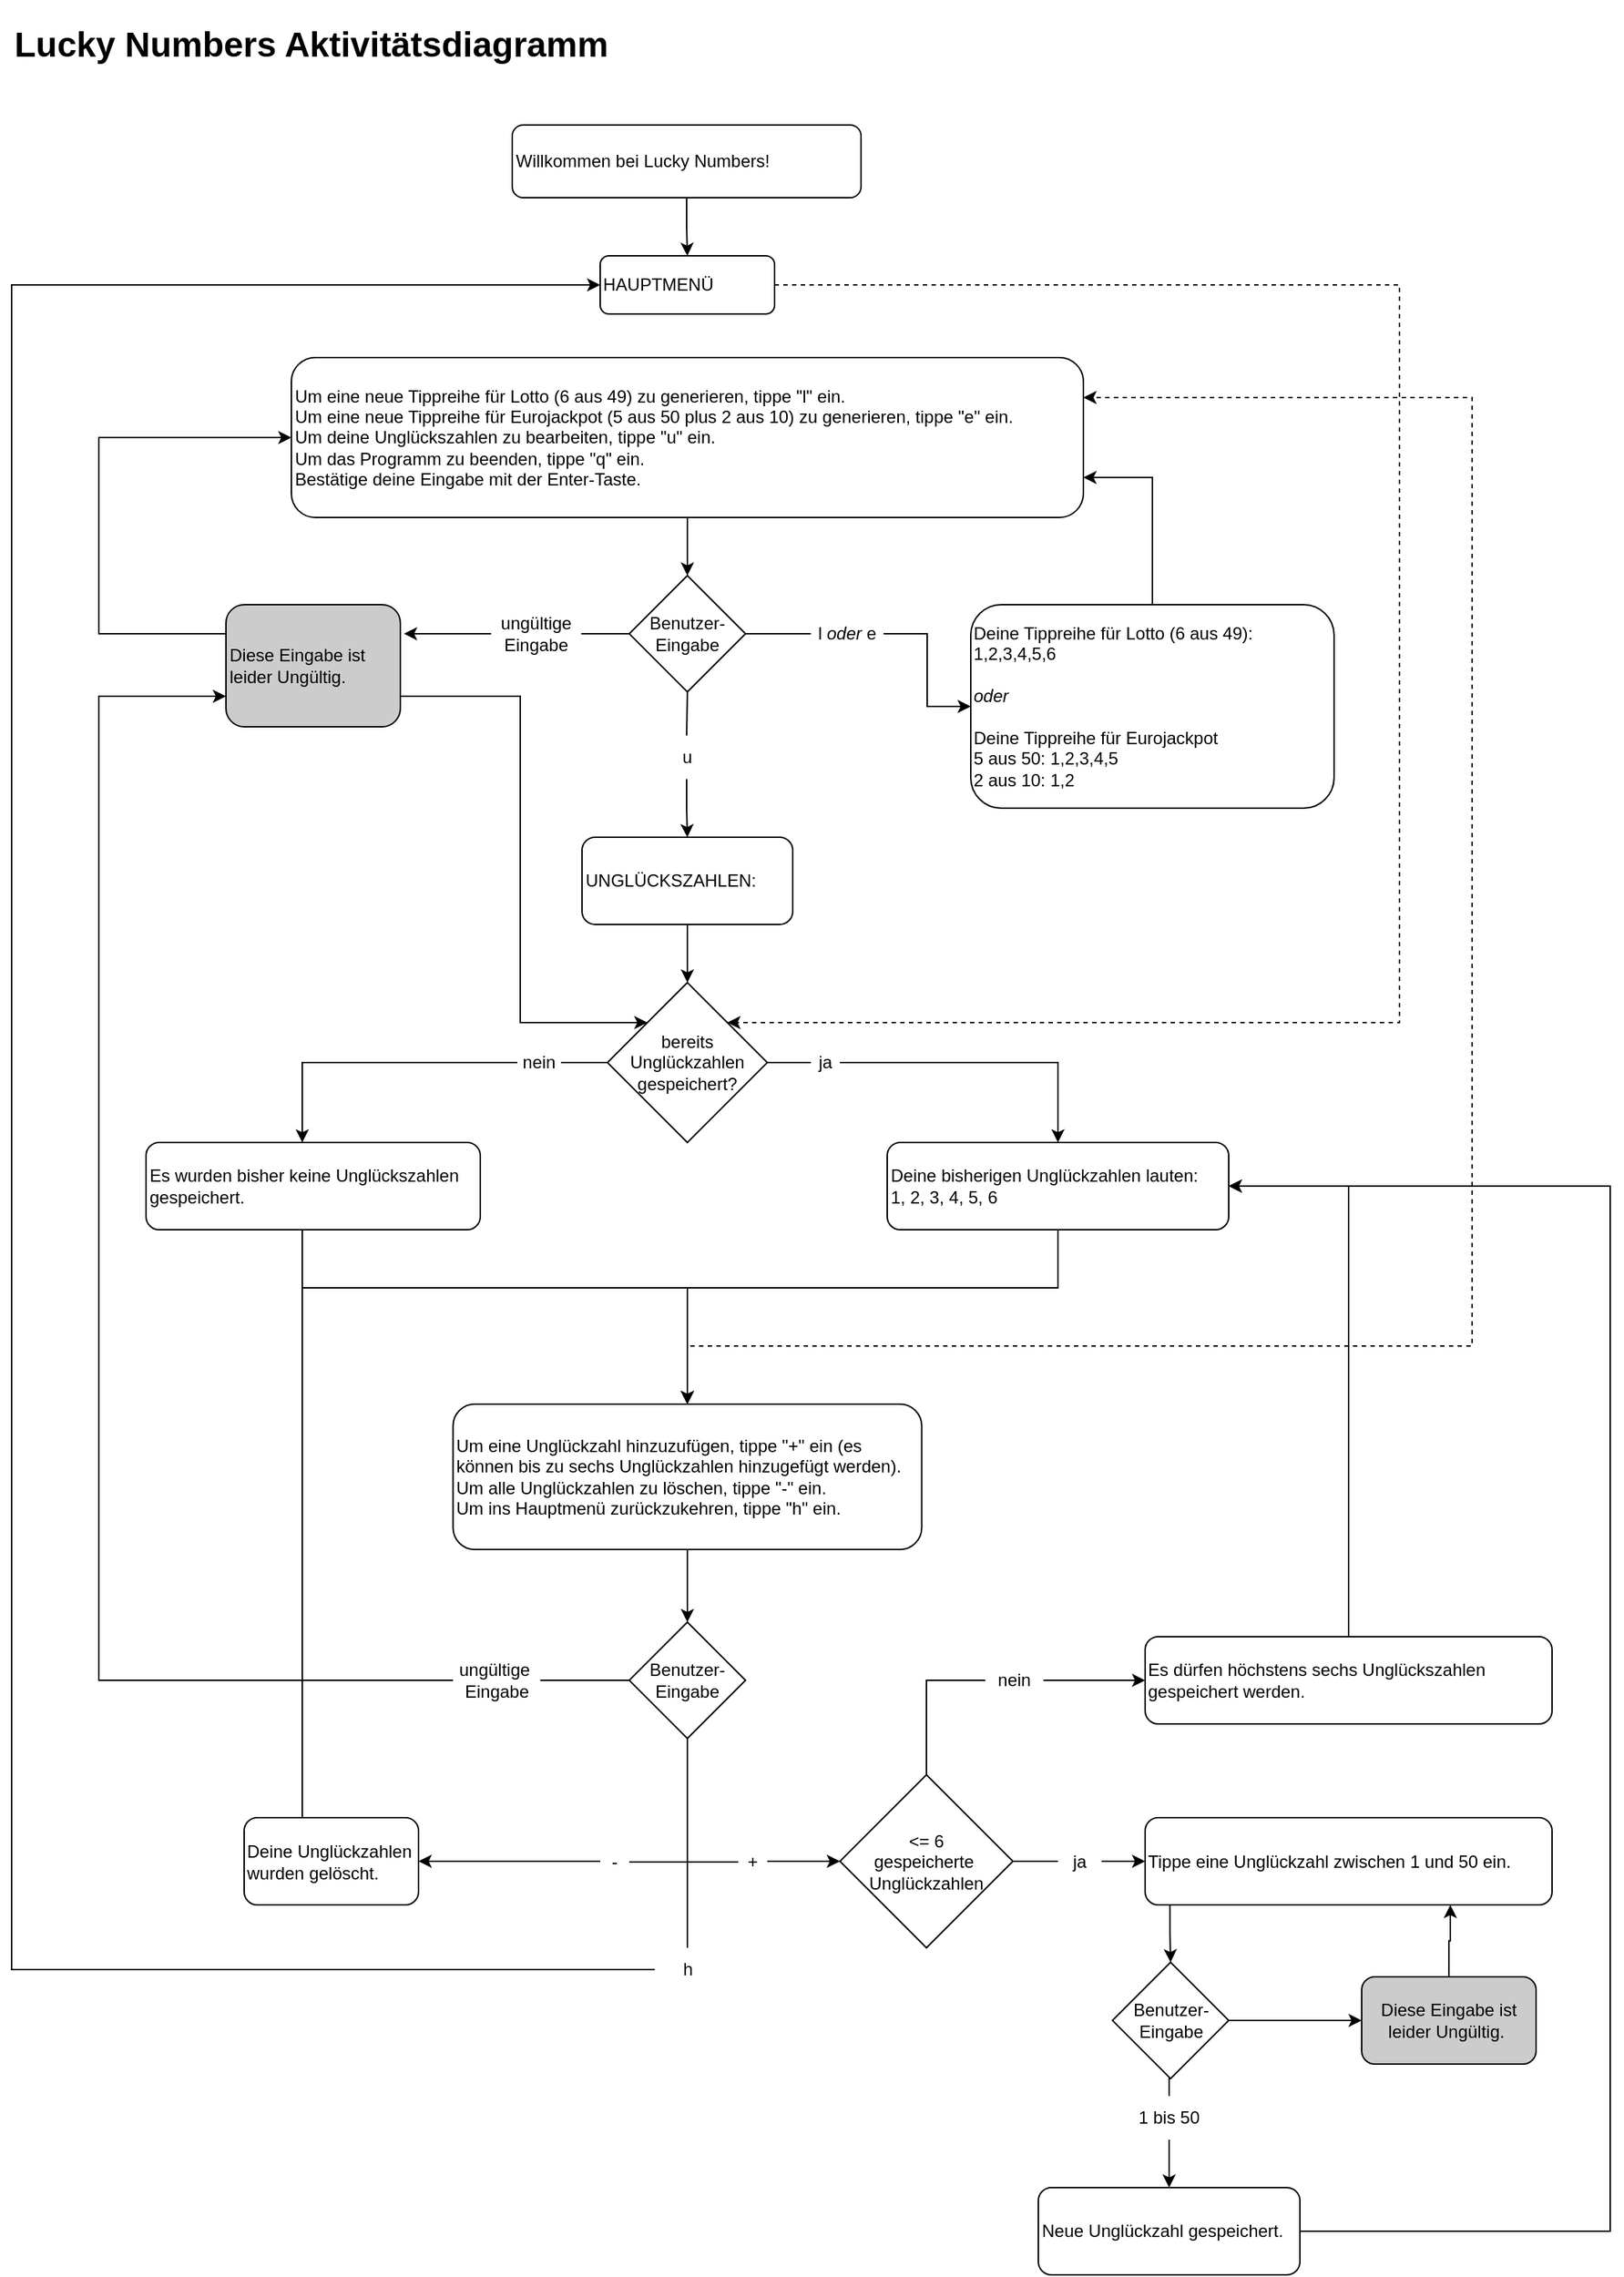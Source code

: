 <mxfile version="15.4.0" type="device"><diagram id="C5RBs43oDa-KdzZeNtuy" name="Page-1"><mxGraphModel dx="1784" dy="1044" grid="1" gridSize="10" guides="1" tooltips="1" connect="1" arrows="1" fold="1" page="1" pageScale="1" pageWidth="1169" pageHeight="1654" math="0" shadow="0"><root><mxCell id="WIyWlLk6GJQsqaUBKTNV-0"/><mxCell id="WIyWlLk6GJQsqaUBKTNV-1" parent="WIyWlLk6GJQsqaUBKTNV-0"/><mxCell id="corb7_La_aUbUlYsx_eg-2" value="" style="edgeStyle=orthogonalEdgeStyle;rounded=0;orthogonalLoop=1;jettySize=auto;html=1;" parent="WIyWlLk6GJQsqaUBKTNV-1" source="WIyWlLk6GJQsqaUBKTNV-3" target="corb7_La_aUbUlYsx_eg-31" edge="1"><mxGeometry relative="1" as="geometry"/></mxCell><mxCell id="WIyWlLk6GJQsqaUBKTNV-3" value="Willkommen bei Lucky Numbers!" style="rounded=1;whiteSpace=wrap;html=1;fontSize=12;glass=0;strokeWidth=1;shadow=0;align=left;" parent="WIyWlLk6GJQsqaUBKTNV-1" vertex="1"><mxGeometry x="379.5" y="120" width="240" height="50" as="geometry"/></mxCell><mxCell id="corb7_La_aUbUlYsx_eg-27" style="edgeStyle=orthogonalEdgeStyle;rounded=0;orthogonalLoop=1;jettySize=auto;html=1;exitX=0.5;exitY=1;exitDx=0;exitDy=0;entryX=0.5;entryY=0;entryDx=0;entryDy=0;" parent="WIyWlLk6GJQsqaUBKTNV-1" source="corb7_La_aUbUlYsx_eg-1" target="corb7_La_aUbUlYsx_eg-17" edge="1"><mxGeometry relative="1" as="geometry"/></mxCell><mxCell id="corb7_La_aUbUlYsx_eg-1" value="Um eine neue Tippreihe für Lotto (6 aus 49) zu generieren, tippe &quot;l&quot; ein.&amp;nbsp;&lt;br&gt;Um eine neue Tippreihe für&amp;nbsp;Eurojackpot (5 aus 50 plus 2 aus 10) zu generieren, tippe &quot;e&quot; ein.&lt;br&gt;Um deine Unglückszahlen zu bearbeiten, tippe &quot;u&quot; ein.&amp;nbsp;&lt;br&gt;Um das Programm zu beenden, tippe &quot;q&quot; ein.&amp;nbsp;&lt;br&gt;Bestätige deine Eingabe mit der Enter-Taste.&amp;nbsp;" style="whiteSpace=wrap;html=1;rounded=1;shadow=0;align=left;strokeWidth=1;glass=0;" parent="WIyWlLk6GJQsqaUBKTNV-1" vertex="1"><mxGeometry x="227.5" y="280" width="545" height="110" as="geometry"/></mxCell><mxCell id="corb7_La_aUbUlYsx_eg-36" style="edgeStyle=orthogonalEdgeStyle;rounded=0;orthogonalLoop=1;jettySize=auto;html=1;exitX=0;exitY=0.5;exitDx=0;exitDy=0;startArrow=none;" parent="WIyWlLk6GJQsqaUBKTNV-1" source="corb7_La_aUbUlYsx_eg-37" target="corb7_La_aUbUlYsx_eg-9" edge="1"><mxGeometry relative="1" as="geometry"><Array as="points"><mxPoint x="235" y="765"/></Array></mxGeometry></mxCell><mxCell id="corb7_La_aUbUlYsx_eg-39" style="edgeStyle=orthogonalEdgeStyle;rounded=0;orthogonalLoop=1;jettySize=auto;html=1;exitX=1;exitY=0.5;exitDx=0;exitDy=0;startArrow=none;" parent="WIyWlLk6GJQsqaUBKTNV-1" source="corb7_La_aUbUlYsx_eg-40" target="corb7_La_aUbUlYsx_eg-14" edge="1"><mxGeometry relative="1" as="geometry"/></mxCell><mxCell id="corb7_La_aUbUlYsx_eg-8" value="bereits&lt;br&gt;Unglückzahlen gespeichert?" style="rhombus;whiteSpace=wrap;html=1;" parent="WIyWlLk6GJQsqaUBKTNV-1" vertex="1"><mxGeometry x="445" y="710" width="110" height="110" as="geometry"/></mxCell><mxCell id="corb7_La_aUbUlYsx_eg-44" style="edgeStyle=orthogonalEdgeStyle;rounded=0;orthogonalLoop=1;jettySize=auto;html=1;exitX=0.5;exitY=1;exitDx=0;exitDy=0;" parent="WIyWlLk6GJQsqaUBKTNV-1" source="corb7_La_aUbUlYsx_eg-9" target="corb7_La_aUbUlYsx_eg-16" edge="1"><mxGeometry relative="1" as="geometry"><Array as="points"><mxPoint x="235" y="880"/><mxPoint x="235" y="920"/><mxPoint x="500" y="920"/></Array></mxGeometry></mxCell><mxCell id="corb7_La_aUbUlYsx_eg-9" value="Es wurden bisher keine Unglückszahlen gespeichert.&amp;nbsp;" style="rounded=1;whiteSpace=wrap;html=1;align=left;" parent="WIyWlLk6GJQsqaUBKTNV-1" vertex="1"><mxGeometry x="127.5" y="820" width="230" height="60" as="geometry"/></mxCell><mxCell id="corb7_La_aUbUlYsx_eg-45" style="edgeStyle=orthogonalEdgeStyle;rounded=0;orthogonalLoop=1;jettySize=auto;html=1;exitX=0.5;exitY=1;exitDx=0;exitDy=0;" parent="WIyWlLk6GJQsqaUBKTNV-1" source="corb7_La_aUbUlYsx_eg-14" target="corb7_La_aUbUlYsx_eg-16" edge="1"><mxGeometry relative="1" as="geometry"><Array as="points"><mxPoint x="755" y="920"/><mxPoint x="500" y="920"/></Array></mxGeometry></mxCell><mxCell id="corb7_La_aUbUlYsx_eg-14" value="Deine bisherigen Unglückzahlen lauten:&amp;nbsp;&lt;br&gt;1, 2, 3, 4, 5, 6" style="whiteSpace=wrap;html=1;rounded=1;align=left;" parent="WIyWlLk6GJQsqaUBKTNV-1" vertex="1"><mxGeometry x="637.5" y="820" width="235" height="60" as="geometry"/></mxCell><mxCell id="corb7_La_aUbUlYsx_eg-47" style="edgeStyle=orthogonalEdgeStyle;rounded=0;orthogonalLoop=1;jettySize=auto;html=1;exitX=0.5;exitY=1;exitDx=0;exitDy=0;" parent="WIyWlLk6GJQsqaUBKTNV-1" source="corb7_La_aUbUlYsx_eg-16" target="corb7_La_aUbUlYsx_eg-46" edge="1"><mxGeometry relative="1" as="geometry"/></mxCell><mxCell id="DPzAwfCwwHHWdI9eMd34-70" style="edgeStyle=orthogonalEdgeStyle;rounded=0;orthogonalLoop=1;jettySize=auto;html=1;entryX=1;entryY=0.25;entryDx=0;entryDy=0;dashed=1;" parent="WIyWlLk6GJQsqaUBKTNV-1" target="corb7_La_aUbUlYsx_eg-1" edge="1"><mxGeometry relative="1" as="geometry"><mxPoint x="500" y="1030" as="sourcePoint"/><Array as="points"><mxPoint x="500" y="960"/><mxPoint x="1040" y="960"/><mxPoint x="1040" y="308"/></Array></mxGeometry></mxCell><mxCell id="corb7_La_aUbUlYsx_eg-16" value="Um eine Unglückzahl hinzuzufügen, tippe &quot;+&quot; ein (es können bis zu sechs Unglückzahlen hinzugefügt werden).&amp;nbsp;&amp;nbsp;&lt;br&gt;Um alle Unglückzahlen zu löschen, tippe &quot;-&quot; ein.&amp;nbsp;&lt;br&gt;Um ins Hauptmenü zurückzukehren, tippe &quot;h&quot; ein.&amp;nbsp;" style="whiteSpace=wrap;html=1;rounded=1;align=left;" parent="WIyWlLk6GJQsqaUBKTNV-1" vertex="1"><mxGeometry x="338.75" y="1000" width="322.5" height="100" as="geometry"/></mxCell><mxCell id="DPzAwfCwwHHWdI9eMd34-50" style="edgeStyle=orthogonalEdgeStyle;rounded=0;orthogonalLoop=1;jettySize=auto;html=1;exitX=0.5;exitY=1;exitDx=0;exitDy=0;entryX=0.5;entryY=0;entryDx=0;entryDy=0;startArrow=none;" parent="WIyWlLk6GJQsqaUBKTNV-1" source="DPzAwfCwwHHWdI9eMd34-54" target="corb7_La_aUbUlYsx_eg-42" edge="1"><mxGeometry relative="1" as="geometry"/></mxCell><mxCell id="corb7_La_aUbUlYsx_eg-17" value="Benutzer-Eingabe" style="rhombus;whiteSpace=wrap;html=1;align=center;" parent="WIyWlLk6GJQsqaUBKTNV-1" vertex="1"><mxGeometry x="460" y="430" width="80" height="80" as="geometry"/></mxCell><mxCell id="corb7_La_aUbUlYsx_eg-53" style="edgeStyle=orthogonalEdgeStyle;rounded=0;orthogonalLoop=1;jettySize=auto;html=1;exitX=1;exitY=0.75;exitDx=0;exitDy=0;entryX=0;entryY=0;entryDx=0;entryDy=0;" parent="WIyWlLk6GJQsqaUBKTNV-1" source="corb7_La_aUbUlYsx_eg-18" target="corb7_La_aUbUlYsx_eg-8" edge="1"><mxGeometry relative="1" as="geometry"><Array as="points"><mxPoint x="385" y="513"/><mxPoint x="385" y="737"/></Array></mxGeometry></mxCell><mxCell id="DPzAwfCwwHHWdI9eMd34-78" style="edgeStyle=orthogonalEdgeStyle;rounded=0;orthogonalLoop=1;jettySize=auto;html=1;exitX=0;exitY=0.25;exitDx=0;exitDy=0;entryX=0;entryY=0.5;entryDx=0;entryDy=0;endArrow=classic;endFill=1;" parent="WIyWlLk6GJQsqaUBKTNV-1" source="corb7_La_aUbUlYsx_eg-18" target="corb7_La_aUbUlYsx_eg-1" edge="1"><mxGeometry relative="1" as="geometry"><Array as="points"><mxPoint x="182" y="470"/><mxPoint x="95" y="470"/><mxPoint x="95" y="335"/></Array></mxGeometry></mxCell><mxCell id="corb7_La_aUbUlYsx_eg-18" value="Diese Eingabe ist leider Ungültig.&amp;nbsp;" style="rounded=1;whiteSpace=wrap;html=1;align=left;fillColor=#CCCCCC;" parent="WIyWlLk6GJQsqaUBKTNV-1" vertex="1"><mxGeometry x="182.5" y="450" width="120" height="84" as="geometry"/></mxCell><mxCell id="DPzAwfCwwHHWdI9eMd34-51" style="edgeStyle=orthogonalEdgeStyle;rounded=0;orthogonalLoop=1;jettySize=auto;html=1;exitX=0;exitY=0.5;exitDx=0;exitDy=0;" parent="WIyWlLk6GJQsqaUBKTNV-1" source="corb7_La_aUbUlYsx_eg-20" edge="1"><mxGeometry relative="1" as="geometry"><mxPoint x="305" y="470" as="targetPoint"/></mxGeometry></mxCell><mxCell id="corb7_La_aUbUlYsx_eg-20" value="ungültige&lt;br&gt;Eingabe" style="text;html=1;strokeColor=none;fillColor=none;align=center;verticalAlign=middle;whiteSpace=wrap;rounded=0;" parent="WIyWlLk6GJQsqaUBKTNV-1" vertex="1"><mxGeometry x="365" y="455" width="62" height="30" as="geometry"/></mxCell><mxCell id="corb7_La_aUbUlYsx_eg-25" value="" style="edgeStyle=orthogonalEdgeStyle;rounded=0;orthogonalLoop=1;jettySize=auto;html=1;exitX=0;exitY=0.5;exitDx=0;exitDy=0;endArrow=none;" parent="WIyWlLk6GJQsqaUBKTNV-1" source="corb7_La_aUbUlYsx_eg-17" target="corb7_La_aUbUlYsx_eg-20" edge="1"><mxGeometry relative="1" as="geometry"><mxPoint x="453" y="470" as="sourcePoint"/><mxPoint x="340" y="470" as="targetPoint"/></mxGeometry></mxCell><mxCell id="corb7_La_aUbUlYsx_eg-31" value="HAUPTMENÜ" style="rounded=1;whiteSpace=wrap;html=1;strokeColor=default;align=left;" parent="WIyWlLk6GJQsqaUBKTNV-1" vertex="1"><mxGeometry x="440" y="210" width="120" height="40" as="geometry"/></mxCell><mxCell id="corb7_La_aUbUlYsx_eg-37" value="nein" style="text;html=1;strokeColor=none;fillColor=none;align=center;verticalAlign=middle;whiteSpace=wrap;rounded=0;" parent="WIyWlLk6GJQsqaUBKTNV-1" vertex="1"><mxGeometry x="383" y="750" width="30" height="30" as="geometry"/></mxCell><mxCell id="corb7_La_aUbUlYsx_eg-38" value="" style="edgeStyle=orthogonalEdgeStyle;rounded=0;orthogonalLoop=1;jettySize=auto;html=1;exitX=0;exitY=0.5;exitDx=0;exitDy=0;endArrow=none;" parent="WIyWlLk6GJQsqaUBKTNV-1" source="corb7_La_aUbUlYsx_eg-8" target="corb7_La_aUbUlYsx_eg-37" edge="1"><mxGeometry relative="1" as="geometry"><mxPoint x="445" y="765" as="sourcePoint"/><mxPoint x="322.5" y="765" as="targetPoint"/></mxGeometry></mxCell><mxCell id="corb7_La_aUbUlYsx_eg-40" value="ja" style="text;html=1;strokeColor=none;fillColor=none;align=center;verticalAlign=middle;whiteSpace=wrap;rounded=0;" parent="WIyWlLk6GJQsqaUBKTNV-1" vertex="1"><mxGeometry x="585" y="750" width="20" height="30" as="geometry"/></mxCell><mxCell id="corb7_La_aUbUlYsx_eg-41" value="" style="edgeStyle=orthogonalEdgeStyle;rounded=0;orthogonalLoop=1;jettySize=auto;html=1;exitX=1;exitY=0.5;exitDx=0;exitDy=0;endArrow=none;" parent="WIyWlLk6GJQsqaUBKTNV-1" source="corb7_La_aUbUlYsx_eg-8" target="corb7_La_aUbUlYsx_eg-40" edge="1"><mxGeometry relative="1" as="geometry"><mxPoint x="555" y="765" as="sourcePoint"/><mxPoint x="694" y="765" as="targetPoint"/></mxGeometry></mxCell><mxCell id="corb7_La_aUbUlYsx_eg-43" style="edgeStyle=orthogonalEdgeStyle;rounded=0;orthogonalLoop=1;jettySize=auto;html=1;exitX=0.5;exitY=1;exitDx=0;exitDy=0;" parent="WIyWlLk6GJQsqaUBKTNV-1" source="corb7_La_aUbUlYsx_eg-42" target="corb7_La_aUbUlYsx_eg-8" edge="1"><mxGeometry relative="1" as="geometry"/></mxCell><mxCell id="corb7_La_aUbUlYsx_eg-42" value="UNGLÜCKSZAHLEN:&amp;nbsp;" style="rounded=1;whiteSpace=wrap;html=1;strokeColor=default;align=left;" parent="WIyWlLk6GJQsqaUBKTNV-1" vertex="1"><mxGeometry x="427.5" y="610" width="145" height="60" as="geometry"/></mxCell><mxCell id="corb7_La_aUbUlYsx_eg-52" style="edgeStyle=orthogonalEdgeStyle;rounded=0;orthogonalLoop=1;jettySize=auto;html=1;exitX=0;exitY=0.5;exitDx=0;exitDy=0;entryX=0;entryY=0.75;entryDx=0;entryDy=0;startArrow=none;" parent="WIyWlLk6GJQsqaUBKTNV-1" source="corb7_La_aUbUlYsx_eg-58" target="corb7_La_aUbUlYsx_eg-18" edge="1"><mxGeometry relative="1" as="geometry"><mxPoint x="55" y="485" as="targetPoint"/><Array as="points"><mxPoint x="95" y="1190"/><mxPoint x="95" y="513"/></Array></mxGeometry></mxCell><mxCell id="DPzAwfCwwHHWdI9eMd34-4" style="edgeStyle=orthogonalEdgeStyle;rounded=0;orthogonalLoop=1;jettySize=auto;html=1;exitX=1;exitY=0.5;exitDx=0;exitDy=0;entryX=0;entryY=0.5;entryDx=0;entryDy=0;startArrow=none;" parent="WIyWlLk6GJQsqaUBKTNV-1" source="DPzAwfCwwHHWdI9eMd34-5" target="DPzAwfCwwHHWdI9eMd34-2" edge="1"><mxGeometry relative="1" as="geometry"><Array as="points"><mxPoint x="555" y="1315"/><mxPoint x="605" y="1315"/></Array></mxGeometry></mxCell><mxCell id="DPzAwfCwwHHWdI9eMd34-42" style="edgeStyle=orthogonalEdgeStyle;rounded=0;orthogonalLoop=1;jettySize=auto;html=1;exitX=0;exitY=0.5;exitDx=0;exitDy=0;entryX=1;entryY=0.5;entryDx=0;entryDy=0;startArrow=none;" parent="WIyWlLk6GJQsqaUBKTNV-1" source="DPzAwfCwwHHWdI9eMd34-43" target="DPzAwfCwwHHWdI9eMd34-33" edge="1"><mxGeometry relative="1" as="geometry"><Array as="points"><mxPoint x="440" y="1315"/><mxPoint x="378" y="1315"/></Array></mxGeometry></mxCell><mxCell id="DPzAwfCwwHHWdI9eMd34-61" style="edgeStyle=orthogonalEdgeStyle;rounded=0;orthogonalLoop=1;jettySize=auto;html=1;entryX=0;entryY=0.5;entryDx=0;entryDy=0;startArrow=none;" parent="WIyWlLk6GJQsqaUBKTNV-1" source="DPzAwfCwwHHWdI9eMd34-72" target="corb7_La_aUbUlYsx_eg-31" edge="1"><mxGeometry relative="1" as="geometry"><mxPoint x="500" y="1320" as="sourcePoint"/><Array as="points"><mxPoint x="35" y="230"/></Array></mxGeometry></mxCell><mxCell id="DPzAwfCwwHHWdI9eMd34-77" style="edgeStyle=orthogonalEdgeStyle;rounded=0;orthogonalLoop=1;jettySize=auto;html=1;exitX=0.5;exitY=1;exitDx=0;exitDy=0;entryX=0.5;entryY=0;entryDx=0;entryDy=0;endArrow=none;endFill=0;" parent="WIyWlLk6GJQsqaUBKTNV-1" source="corb7_La_aUbUlYsx_eg-46" target="DPzAwfCwwHHWdI9eMd34-72" edge="1"><mxGeometry relative="1" as="geometry"/></mxCell><mxCell id="corb7_La_aUbUlYsx_eg-46" value="Benutzer-Eingabe" style="rhombus;whiteSpace=wrap;html=1;align=center;" parent="WIyWlLk6GJQsqaUBKTNV-1" vertex="1"><mxGeometry x="460" y="1150" width="80" height="80" as="geometry"/></mxCell><mxCell id="corb7_La_aUbUlYsx_eg-58" value="ungültige&amp;nbsp;&lt;br&gt;Eingabe" style="text;html=1;strokeColor=none;fillColor=none;align=center;verticalAlign=middle;whiteSpace=wrap;rounded=0;" parent="WIyWlLk6GJQsqaUBKTNV-1" vertex="1"><mxGeometry x="338.75" y="1175" width="60" height="30" as="geometry"/></mxCell><mxCell id="corb7_La_aUbUlYsx_eg-59" value="" style="edgeStyle=orthogonalEdgeStyle;rounded=0;orthogonalLoop=1;jettySize=auto;html=1;exitX=0;exitY=0.5;exitDx=0;exitDy=0;entryX=1;entryY=0.5;entryDx=0;entryDy=0;endArrow=none;" parent="WIyWlLk6GJQsqaUBKTNV-1" source="corb7_La_aUbUlYsx_eg-46" target="corb7_La_aUbUlYsx_eg-58" edge="1"><mxGeometry relative="1" as="geometry"><mxPoint x="460" y="1200" as="sourcePoint"/><mxPoint x="145" y="580" as="targetPoint"/><Array as="points"/></mxGeometry></mxCell><mxCell id="DPzAwfCwwHHWdI9eMd34-18" style="edgeStyle=orthogonalEdgeStyle;rounded=0;orthogonalLoop=1;jettySize=auto;html=1;exitX=0.061;exitY=0.997;exitDx=0;exitDy=0;exitPerimeter=0;" parent="WIyWlLk6GJQsqaUBKTNV-1" source="DPzAwfCwwHHWdI9eMd34-1" target="DPzAwfCwwHHWdI9eMd34-16" edge="1"><mxGeometry relative="1" as="geometry"/></mxCell><mxCell id="DPzAwfCwwHHWdI9eMd34-1" value="Tippe eine Unglückzahl zwischen 1 und 50 ein.&amp;nbsp;" style="rounded=1;whiteSpace=wrap;html=1;align=left;" parent="WIyWlLk6GJQsqaUBKTNV-1" vertex="1"><mxGeometry x="815" y="1284.5" width="280" height="60" as="geometry"/></mxCell><mxCell id="DPzAwfCwwHHWdI9eMd34-7" style="edgeStyle=orthogonalEdgeStyle;rounded=0;orthogonalLoop=1;jettySize=auto;html=1;exitX=1;exitY=0.5;exitDx=0;exitDy=0;entryX=0;entryY=0.5;entryDx=0;entryDy=0;startArrow=none;" parent="WIyWlLk6GJQsqaUBKTNV-1" source="DPzAwfCwwHHWdI9eMd34-8" target="DPzAwfCwwHHWdI9eMd34-1" edge="1"><mxGeometry relative="1" as="geometry"/></mxCell><mxCell id="DPzAwfCwwHHWdI9eMd34-11" style="edgeStyle=orthogonalEdgeStyle;rounded=0;orthogonalLoop=1;jettySize=auto;html=1;exitX=1;exitY=0.5;exitDx=0;exitDy=0;entryX=0;entryY=0.5;entryDx=0;entryDy=0;startArrow=none;" parent="WIyWlLk6GJQsqaUBKTNV-1" source="DPzAwfCwwHHWdI9eMd34-12" target="DPzAwfCwwHHWdI9eMd34-10" edge="1"><mxGeometry relative="1" as="geometry"/></mxCell><mxCell id="DPzAwfCwwHHWdI9eMd34-2" value="&amp;lt;= 6&lt;br&gt;gespeicherte&amp;nbsp;&lt;br&gt;Unglückzahlen" style="rhombus;whiteSpace=wrap;html=1;" parent="WIyWlLk6GJQsqaUBKTNV-1" vertex="1"><mxGeometry x="605" y="1255" width="119" height="119" as="geometry"/></mxCell><mxCell id="DPzAwfCwwHHWdI9eMd34-5" value="+" style="text;html=1;strokeColor=none;fillColor=none;align=center;verticalAlign=middle;whiteSpace=wrap;rounded=0;" parent="WIyWlLk6GJQsqaUBKTNV-1" vertex="1"><mxGeometry x="535" y="1299.5" width="20" height="30" as="geometry"/></mxCell><mxCell id="DPzAwfCwwHHWdI9eMd34-6" value="" style="edgeStyle=orthogonalEdgeStyle;rounded=0;orthogonalLoop=1;jettySize=auto;html=1;exitX=0.5;exitY=1;exitDx=0;exitDy=0;entryX=0;entryY=0.5;entryDx=0;entryDy=0;endArrow=none;" parent="WIyWlLk6GJQsqaUBKTNV-1" source="corb7_La_aUbUlYsx_eg-46" target="DPzAwfCwwHHWdI9eMd34-5" edge="1"><mxGeometry relative="1" as="geometry"><mxPoint x="500" y="1240" as="sourcePoint"/><mxPoint x="605" y="1331" as="targetPoint"/><Array as="points"><mxPoint x="500" y="1315"/><mxPoint x="535" y="1315"/></Array></mxGeometry></mxCell><mxCell id="DPzAwfCwwHHWdI9eMd34-8" value="ja" style="text;html=1;strokeColor=none;fillColor=none;align=center;verticalAlign=middle;whiteSpace=wrap;rounded=0;" parent="WIyWlLk6GJQsqaUBKTNV-1" vertex="1"><mxGeometry x="755" y="1299.5" width="30" height="30" as="geometry"/></mxCell><mxCell id="DPzAwfCwwHHWdI9eMd34-9" value="" style="edgeStyle=orthogonalEdgeStyle;rounded=0;orthogonalLoop=1;jettySize=auto;html=1;exitX=1;exitY=0.5;exitDx=0;exitDy=0;entryX=0;entryY=0.5;entryDx=0;entryDy=0;endArrow=none;" parent="WIyWlLk6GJQsqaUBKTNV-1" source="DPzAwfCwwHHWdI9eMd34-2" target="DPzAwfCwwHHWdI9eMd34-8" edge="1"><mxGeometry relative="1" as="geometry"><mxPoint x="724" y="1321" as="sourcePoint"/><mxPoint x="815" y="1321" as="targetPoint"/></mxGeometry></mxCell><mxCell id="DPzAwfCwwHHWdI9eMd34-15" style="edgeStyle=orthogonalEdgeStyle;rounded=0;orthogonalLoop=1;jettySize=auto;html=1;exitX=0.5;exitY=0;exitDx=0;exitDy=0;entryX=1;entryY=0.5;entryDx=0;entryDy=0;" parent="WIyWlLk6GJQsqaUBKTNV-1" source="DPzAwfCwwHHWdI9eMd34-10" target="corb7_La_aUbUlYsx_eg-14" edge="1"><mxGeometry relative="1" as="geometry"/></mxCell><mxCell id="DPzAwfCwwHHWdI9eMd34-10" value="Es dürfen höchstens sechs Unglückszahlen gespeichert werden.&amp;nbsp;" style="rounded=1;whiteSpace=wrap;html=1;align=left;" parent="WIyWlLk6GJQsqaUBKTNV-1" vertex="1"><mxGeometry x="815" y="1160" width="280" height="60" as="geometry"/></mxCell><mxCell id="DPzAwfCwwHHWdI9eMd34-12" value="nein" style="text;html=1;strokeColor=none;fillColor=none;align=center;verticalAlign=middle;whiteSpace=wrap;rounded=0;" parent="WIyWlLk6GJQsqaUBKTNV-1" vertex="1"><mxGeometry x="705" y="1175" width="40" height="30" as="geometry"/></mxCell><mxCell id="DPzAwfCwwHHWdI9eMd34-14" value="" style="edgeStyle=orthogonalEdgeStyle;rounded=0;orthogonalLoop=1;jettySize=auto;html=1;exitX=0.5;exitY=0;exitDx=0;exitDy=0;entryX=0;entryY=0.5;entryDx=0;entryDy=0;endArrow=none;" parent="WIyWlLk6GJQsqaUBKTNV-1" source="DPzAwfCwwHHWdI9eMd34-2" target="DPzAwfCwwHHWdI9eMd34-12" edge="1"><mxGeometry relative="1" as="geometry"><mxPoint x="664.5" y="1261.5" as="sourcePoint"/><mxPoint x="815" y="1190" as="targetPoint"/></mxGeometry></mxCell><mxCell id="DPzAwfCwwHHWdI9eMd34-19" style="edgeStyle=orthogonalEdgeStyle;rounded=0;orthogonalLoop=1;jettySize=auto;html=1;exitX=0.5;exitY=1;exitDx=0;exitDy=0;entryX=0.5;entryY=0;entryDx=0;entryDy=0;startArrow=none;" parent="WIyWlLk6GJQsqaUBKTNV-1" source="DPzAwfCwwHHWdI9eMd34-23" target="DPzAwfCwwHHWdI9eMd34-17" edge="1"><mxGeometry relative="1" as="geometry"/></mxCell><mxCell id="DPzAwfCwwHHWdI9eMd34-21" style="edgeStyle=orthogonalEdgeStyle;rounded=0;orthogonalLoop=1;jettySize=auto;html=1;exitX=1;exitY=0.5;exitDx=0;exitDy=0;entryX=0;entryY=0.5;entryDx=0;entryDy=0;" parent="WIyWlLk6GJQsqaUBKTNV-1" source="DPzAwfCwwHHWdI9eMd34-16" target="DPzAwfCwwHHWdI9eMd34-20" edge="1"><mxGeometry relative="1" as="geometry"/></mxCell><mxCell id="DPzAwfCwwHHWdI9eMd34-16" value="Benutzer-&lt;br&gt;Eingabe" style="rhombus;whiteSpace=wrap;html=1;" parent="WIyWlLk6GJQsqaUBKTNV-1" vertex="1"><mxGeometry x="792.5" y="1384" width="80" height="80" as="geometry"/></mxCell><mxCell id="DPzAwfCwwHHWdI9eMd34-25" style="edgeStyle=orthogonalEdgeStyle;rounded=0;orthogonalLoop=1;jettySize=auto;html=1;exitX=1;exitY=0.5;exitDx=0;exitDy=0;" parent="WIyWlLk6GJQsqaUBKTNV-1" source="DPzAwfCwwHHWdI9eMd34-17" target="corb7_La_aUbUlYsx_eg-14" edge="1"><mxGeometry relative="1" as="geometry"><Array as="points"><mxPoint x="1135" y="1569"/><mxPoint x="1135" y="850"/></Array></mxGeometry></mxCell><mxCell id="DPzAwfCwwHHWdI9eMd34-17" value="Neue Unglückzahl gespeichert.&amp;nbsp;" style="rounded=1;whiteSpace=wrap;html=1;align=left;" parent="WIyWlLk6GJQsqaUBKTNV-1" vertex="1"><mxGeometry x="741.5" y="1539" width="180" height="60" as="geometry"/></mxCell><mxCell id="DPzAwfCwwHHWdI9eMd34-22" style="edgeStyle=orthogonalEdgeStyle;rounded=0;orthogonalLoop=1;jettySize=auto;html=1;exitX=0.5;exitY=0;exitDx=0;exitDy=0;entryX=0.75;entryY=1;entryDx=0;entryDy=0;" parent="WIyWlLk6GJQsqaUBKTNV-1" source="DPzAwfCwwHHWdI9eMd34-20" target="DPzAwfCwwHHWdI9eMd34-1" edge="1"><mxGeometry relative="1" as="geometry"><mxPoint x="1165" y="1375" as="targetPoint"/></mxGeometry></mxCell><mxCell id="DPzAwfCwwHHWdI9eMd34-20" value="&lt;span style=&quot;text-align: left&quot;&gt;Diese Eingabe ist leider Ungültig.&amp;nbsp;&lt;/span&gt;" style="rounded=1;whiteSpace=wrap;html=1;fillColor=#CCCCCC;" parent="WIyWlLk6GJQsqaUBKTNV-1" vertex="1"><mxGeometry x="964" y="1394" width="120" height="60" as="geometry"/></mxCell><mxCell id="DPzAwfCwwHHWdI9eMd34-23" value="1 bis 50" style="text;html=1;strokeColor=none;fillColor=none;align=center;verticalAlign=middle;whiteSpace=wrap;rounded=0;" parent="WIyWlLk6GJQsqaUBKTNV-1" vertex="1"><mxGeometry x="808" y="1476" width="47" height="30" as="geometry"/></mxCell><mxCell id="DPzAwfCwwHHWdI9eMd34-24" value="" style="edgeStyle=orthogonalEdgeStyle;rounded=0;orthogonalLoop=1;jettySize=auto;html=1;exitX=0.5;exitY=1;exitDx=0;exitDy=0;entryX=0.5;entryY=0;entryDx=0;entryDy=0;endArrow=none;" parent="WIyWlLk6GJQsqaUBKTNV-1" source="DPzAwfCwwHHWdI9eMd34-16" target="DPzAwfCwwHHWdI9eMd34-23" edge="1"><mxGeometry relative="1" as="geometry"><mxPoint x="945" y="1545" as="sourcePoint"/><mxPoint x="945" y="1705" as="targetPoint"/></mxGeometry></mxCell><mxCell id="DPzAwfCwwHHWdI9eMd34-47" style="edgeStyle=orthogonalEdgeStyle;rounded=0;orthogonalLoop=1;jettySize=auto;html=1;exitX=0.5;exitY=0;exitDx=0;exitDy=0;entryX=0.5;entryY=0;entryDx=0;entryDy=0;" parent="WIyWlLk6GJQsqaUBKTNV-1" source="DPzAwfCwwHHWdI9eMd34-33" target="corb7_La_aUbUlYsx_eg-16" edge="1"><mxGeometry relative="1" as="geometry"><Array as="points"><mxPoint x="235" y="1284"/><mxPoint x="235" y="920"/><mxPoint x="500" y="920"/></Array></mxGeometry></mxCell><mxCell id="DPzAwfCwwHHWdI9eMd34-33" value="Deine Unglückzahlen wurden gelöscht.&amp;nbsp;" style="rounded=1;whiteSpace=wrap;html=1;align=left;" parent="WIyWlLk6GJQsqaUBKTNV-1" vertex="1"><mxGeometry x="195" y="1284.5" width="120" height="60" as="geometry"/></mxCell><mxCell id="DPzAwfCwwHHWdI9eMd34-43" value="-" style="text;html=1;strokeColor=none;fillColor=none;align=center;verticalAlign=middle;whiteSpace=wrap;rounded=0;" parent="WIyWlLk6GJQsqaUBKTNV-1" vertex="1"><mxGeometry x="440" y="1299.5" width="20" height="30" as="geometry"/></mxCell><mxCell id="DPzAwfCwwHHWdI9eMd34-45" value="" style="edgeStyle=orthogonalEdgeStyle;rounded=0;orthogonalLoop=1;jettySize=auto;html=1;exitX=0.5;exitY=1;exitDx=0;exitDy=0;entryX=1;entryY=0.5;entryDx=0;entryDy=0;endArrow=none;" parent="WIyWlLk6GJQsqaUBKTNV-1" source="corb7_La_aUbUlYsx_eg-46" target="DPzAwfCwwHHWdI9eMd34-43" edge="1"><mxGeometry relative="1" as="geometry"><mxPoint x="500" y="1240" as="sourcePoint"/><mxPoint x="315" y="1331" as="targetPoint"/><Array as="points"><mxPoint x="500" y="1315"/><mxPoint x="460" y="1315"/></Array></mxGeometry></mxCell><mxCell id="DPzAwfCwwHHWdI9eMd34-54" value="u" style="text;html=1;strokeColor=none;fillColor=none;align=center;verticalAlign=middle;whiteSpace=wrap;rounded=0;" parent="WIyWlLk6GJQsqaUBKTNV-1" vertex="1"><mxGeometry x="469.5" y="540" width="60" height="30" as="geometry"/></mxCell><mxCell id="DPzAwfCwwHHWdI9eMd34-55" value="" style="edgeStyle=orthogonalEdgeStyle;rounded=0;orthogonalLoop=1;jettySize=auto;html=1;exitX=0.5;exitY=1;exitDx=0;exitDy=0;entryX=0.5;entryY=0;entryDx=0;entryDy=0;endArrow=none;" parent="WIyWlLk6GJQsqaUBKTNV-1" source="corb7_La_aUbUlYsx_eg-17" target="DPzAwfCwwHHWdI9eMd34-54" edge="1"><mxGeometry relative="1" as="geometry"><mxPoint x="500" y="510" as="sourcePoint"/><mxPoint x="500" y="610" as="targetPoint"/></mxGeometry></mxCell><mxCell id="DPzAwfCwwHHWdI9eMd34-68" style="edgeStyle=orthogonalEdgeStyle;rounded=0;orthogonalLoop=1;jettySize=auto;html=1;exitX=1;exitY=0.5;exitDx=0;exitDy=0;entryX=1;entryY=0;entryDx=0;entryDy=0;dashed=1;" parent="WIyWlLk6GJQsqaUBKTNV-1" source="corb7_La_aUbUlYsx_eg-31" target="corb7_La_aUbUlYsx_eg-8" edge="1"><mxGeometry relative="1" as="geometry"><Array as="points"><mxPoint x="990" y="230"/><mxPoint x="990" y="738"/></Array></mxGeometry></mxCell><mxCell id="2YP823fXWrOriO_UdzBe-4" style="edgeStyle=orthogonalEdgeStyle;rounded=0;orthogonalLoop=1;jettySize=auto;html=1;exitX=0.5;exitY=0;exitDx=0;exitDy=0;entryX=1;entryY=0.75;entryDx=0;entryDy=0;" edge="1" parent="WIyWlLk6GJQsqaUBKTNV-1" source="DPzAwfCwwHHWdI9eMd34-64" target="corb7_La_aUbUlYsx_eg-1"><mxGeometry relative="1" as="geometry"><mxPoint x="850" y="370" as="targetPoint"/></mxGeometry></mxCell><mxCell id="DPzAwfCwwHHWdI9eMd34-64" value="Deine Tippreihe für Lotto (6 aus 49):&amp;nbsp;&lt;br&gt;1,2,3,4,5,6&lt;br&gt;&lt;br&gt;&lt;i&gt;oder&amp;nbsp;&lt;br&gt;&lt;/i&gt;&lt;br&gt;Deine Tippreihe für Eurojackpot&amp;nbsp;&lt;br&gt;5 aus 50: 1,2,3,4,5&lt;br&gt;2 aus 10: 1,2" style="rounded=1;whiteSpace=wrap;html=1;align=left;" parent="WIyWlLk6GJQsqaUBKTNV-1" vertex="1"><mxGeometry x="695" y="450" width="250" height="140" as="geometry"/></mxCell><mxCell id="DPzAwfCwwHHWdI9eMd34-66" value="l &lt;i&gt;oder &lt;/i&gt;e" style="text;html=1;strokeColor=none;fillColor=none;align=center;verticalAlign=middle;whiteSpace=wrap;rounded=0;" parent="WIyWlLk6GJQsqaUBKTNV-1" vertex="1"><mxGeometry x="585" y="455" width="50" height="30" as="geometry"/></mxCell><mxCell id="DPzAwfCwwHHWdI9eMd34-67" value="" style="edgeStyle=orthogonalEdgeStyle;rounded=0;orthogonalLoop=1;jettySize=auto;html=1;exitX=1;exitY=0.5;exitDx=0;exitDy=0;entryX=0;entryY=0.5;entryDx=0;entryDy=0;endArrow=none;" parent="WIyWlLk6GJQsqaUBKTNV-1" source="corb7_La_aUbUlYsx_eg-17" target="DPzAwfCwwHHWdI9eMd34-66" edge="1"><mxGeometry relative="1" as="geometry"><mxPoint x="540" y="470" as="sourcePoint"/><mxPoint x="765" y="470" as="targetPoint"/></mxGeometry></mxCell><mxCell id="DPzAwfCwwHHWdI9eMd34-72" value="h" style="text;html=1;strokeColor=none;fillColor=none;align=center;verticalAlign=middle;whiteSpace=wrap;rounded=0;" parent="WIyWlLk6GJQsqaUBKTNV-1" vertex="1"><mxGeometry x="477.5" y="1374" width="45" height="30" as="geometry"/></mxCell><mxCell id="2YP823fXWrOriO_UdzBe-0" style="edgeStyle=orthogonalEdgeStyle;rounded=0;orthogonalLoop=1;jettySize=auto;html=1;exitX=1;exitY=0.5;exitDx=0;exitDy=0;" edge="1" parent="WIyWlLk6GJQsqaUBKTNV-1" source="DPzAwfCwwHHWdI9eMd34-66" target="DPzAwfCwwHHWdI9eMd34-64"><mxGeometry relative="1" as="geometry"><mxPoint x="625.0" y="570" as="targetPoint"/><mxPoint x="685.0" y="570" as="sourcePoint"/></mxGeometry></mxCell><mxCell id="2YP823fXWrOriO_UdzBe-1" value="&lt;h1&gt;Lucky Numbers Aktivitätsdiagramm&lt;/h1&gt;" style="text;html=1;align=left;verticalAlign=middle;resizable=0;points=[];autosize=1;strokeColor=none;fillColor=none;" vertex="1" parent="WIyWlLk6GJQsqaUBKTNV-1"><mxGeometry x="35" y="40" width="420" height="50" as="geometry"/></mxCell></root></mxGraphModel></diagram></mxfile>